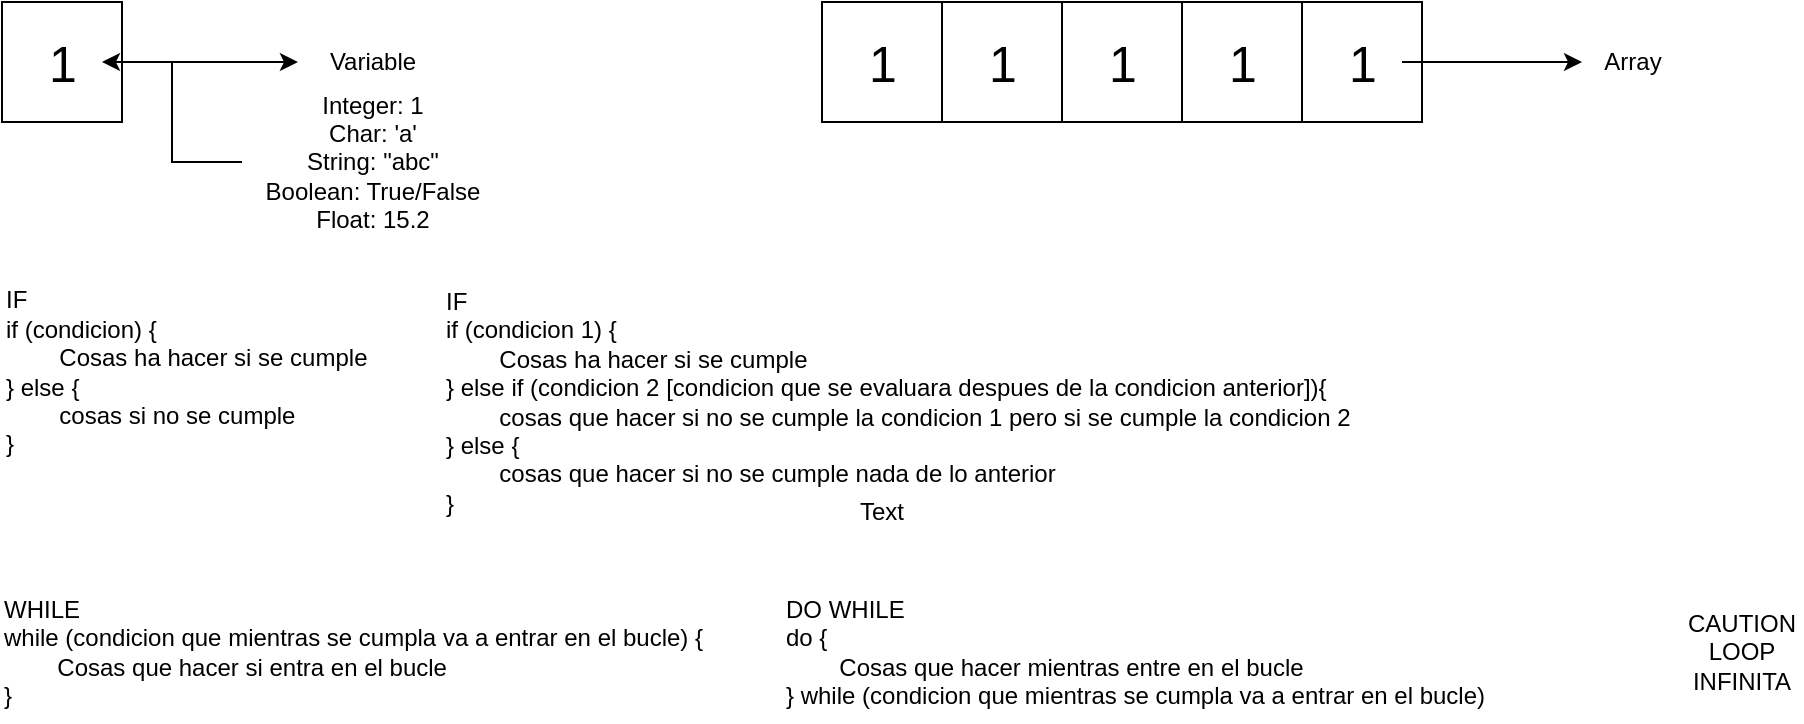 <mxfile version="21.6.5" type="github">
  <diagram name="Página-1" id="0a3YUtmiQYWcoDjbu0Vr">
    <mxGraphModel dx="2074" dy="792" grid="1" gridSize="10" guides="1" tooltips="1" connect="1" arrows="1" fold="1" page="1" pageScale="1" pageWidth="1169" pageHeight="1654" math="0" shadow="0">
      <root>
        <mxCell id="0" />
        <mxCell id="1" parent="0" />
        <mxCell id="f_2NUH9eVFy29EuLT1uS-4" style="edgeStyle=orthogonalEdgeStyle;rounded=0;orthogonalLoop=1;jettySize=auto;html=1;exitX=1;exitY=0.5;exitDx=0;exitDy=0;entryX=-0.029;entryY=0.5;entryDx=0;entryDy=0;entryPerimeter=0;" edge="1" parent="1" source="f_2NUH9eVFy29EuLT1uS-1" target="f_2NUH9eVFy29EuLT1uS-2">
          <mxGeometry relative="1" as="geometry" />
        </mxCell>
        <mxCell id="f_2NUH9eVFy29EuLT1uS-1" value="" style="rounded=0;whiteSpace=wrap;html=1;" vertex="1" parent="1">
          <mxGeometry x="40" y="40" width="60" height="60" as="geometry" />
        </mxCell>
        <mxCell id="f_2NUH9eVFy29EuLT1uS-2" value="Variable" style="text;html=1;align=center;verticalAlign=middle;resizable=0;points=[];autosize=1;strokeColor=none;fillColor=none;" vertex="1" parent="1">
          <mxGeometry x="190" y="55" width="70" height="30" as="geometry" />
        </mxCell>
        <mxCell id="f_2NUH9eVFy29EuLT1uS-5" value="1" style="text;html=1;align=center;verticalAlign=middle;resizable=0;points=[];autosize=1;strokeColor=none;fillColor=none;fontSize=25;" vertex="1" parent="1">
          <mxGeometry x="50" y="50" width="40" height="40" as="geometry" />
        </mxCell>
        <mxCell id="f_2NUH9eVFy29EuLT1uS-13" value="" style="edgeStyle=orthogonalEdgeStyle;rounded=0;orthogonalLoop=1;jettySize=auto;html=1;" edge="1" parent="1" source="f_2NUH9eVFy29EuLT1uS-6" target="f_2NUH9eVFy29EuLT1uS-5">
          <mxGeometry relative="1" as="geometry" />
        </mxCell>
        <mxCell id="f_2NUH9eVFy29EuLT1uS-6" value="&lt;div&gt;Integer: 1&lt;br&gt;&lt;/div&gt;&lt;div&gt;Char: &#39;a&#39;&lt;br&gt;&lt;/div&gt;&lt;div&gt;String: &quot;abc&quot;&lt;br&gt;&lt;/div&gt;&lt;div&gt;Boolean: True/False&lt;br&gt;&lt;/div&gt;&lt;div&gt;Float: 15.2&lt;br&gt;&lt;/div&gt;" style="text;html=1;align=center;verticalAlign=middle;resizable=0;points=[];autosize=1;strokeColor=none;fillColor=none;" vertex="1" parent="1">
          <mxGeometry x="160" y="75" width="130" height="90" as="geometry" />
        </mxCell>
        <mxCell id="f_2NUH9eVFy29EuLT1uS-7" value="&lt;div&gt;IF&lt;/div&gt;&lt;div&gt;if (condicion) {&lt;/div&gt;&lt;div&gt;&lt;span style=&quot;white-space: pre;&quot;&gt;&#x9;&lt;/span&gt;Cosas ha hacer si se cumple&lt;br&gt;&lt;/div&gt;&lt;div&gt;} else {&lt;/div&gt;&lt;div&gt;&lt;span style=&quot;white-space: pre;&quot;&gt;&#x9;&lt;/span&gt;cosas si no se cumple&lt;br&gt;&lt;/div&gt;&lt;div&gt;}&lt;br&gt;&lt;/div&gt;" style="text;html=1;align=left;verticalAlign=middle;resizable=0;points=[];autosize=1;strokeColor=none;fillColor=none;" vertex="1" parent="1">
          <mxGeometry x="40" y="175" width="210" height="100" as="geometry" />
        </mxCell>
        <mxCell id="f_2NUH9eVFy29EuLT1uS-8" value="&lt;div&gt;IF&lt;/div&gt;&lt;div&gt;if (condicion 1) {&lt;/div&gt;&lt;div&gt;&lt;span style=&quot;white-space: pre;&quot;&gt;&#x9;&lt;/span&gt;Cosas ha hacer si se cumple&lt;br&gt;&lt;/div&gt;&lt;div&gt;} else if (condicion 2 [condicion que se evaluara despues de la condicion anterior]){&lt;/div&gt;&lt;div&gt;&lt;span style=&quot;white-space: pre;&quot;&gt;&#x9;&lt;/span&gt;cosas que hacer si no se cumple la condicion 1 pero si se cumple la condicion 2&lt;br&gt;&lt;/div&gt;&lt;div&gt;} else {&lt;/div&gt;&lt;div&gt;&lt;span style=&quot;white-space: pre;&quot;&gt;&#x9;&lt;/span&gt;cosas que hacer si no se cumple nada de lo anterior&lt;br&gt;&lt;/div&gt;&lt;div&gt;}&lt;br&gt;&lt;/div&gt;" style="text;html=1;align=left;verticalAlign=middle;resizable=0;points=[];autosize=1;strokeColor=none;fillColor=none;" vertex="1" parent="1">
          <mxGeometry x="260" y="175" width="490" height="130" as="geometry" />
        </mxCell>
        <mxCell id="f_2NUH9eVFy29EuLT1uS-9" value="&lt;div&gt;WHILE&lt;/div&gt;&lt;div&gt;while (condicion que mientras se cumpla va a entrar en el bucle) {&lt;/div&gt;&lt;div&gt;&lt;span style=&quot;white-space: pre;&quot;&gt;&#x9;&lt;/span&gt;Cosas que hacer si entra en el bucle&lt;br&gt;&lt;/div&gt;&lt;div&gt;}&lt;br&gt;&lt;/div&gt;" style="text;html=1;align=left;verticalAlign=middle;resizable=0;points=[];autosize=1;strokeColor=none;fillColor=none;" vertex="1" parent="1">
          <mxGeometry x="39" y="330" width="380" height="70" as="geometry" />
        </mxCell>
        <mxCell id="f_2NUH9eVFy29EuLT1uS-10" value="&lt;div&gt;DO WHILE&lt;/div&gt;&lt;div&gt;do {&lt;/div&gt;&lt;div&gt;&lt;span style=&quot;white-space: pre;&quot;&gt;&#x9;&lt;/span&gt;Cosas que hacer mientras entre en el bucle&lt;br&gt;&lt;/div&gt;&lt;div&gt;} while (condicion que mientras se cumpla va a entrar en el bucle)&lt;br&gt;&lt;/div&gt;" style="text;html=1;align=left;verticalAlign=middle;resizable=0;points=[];autosize=1;strokeColor=none;fillColor=none;" vertex="1" parent="1">
          <mxGeometry x="430" y="330" width="380" height="70" as="geometry" />
        </mxCell>
        <mxCell id="f_2NUH9eVFy29EuLT1uS-11" value="Text" style="text;html=1;strokeColor=none;fillColor=none;align=center;verticalAlign=middle;whiteSpace=wrap;rounded=0;" vertex="1" parent="1">
          <mxGeometry x="450" y="280" width="60" height="30" as="geometry" />
        </mxCell>
        <mxCell id="f_2NUH9eVFy29EuLT1uS-12" value="CAUTION LOOP INFINITA" style="text;html=1;strokeColor=none;fillColor=none;align=center;verticalAlign=middle;whiteSpace=wrap;rounded=0;" vertex="1" parent="1">
          <mxGeometry x="880" y="350" width="60" height="30" as="geometry" />
        </mxCell>
        <mxCell id="f_2NUH9eVFy29EuLT1uS-30" value="Array" style="text;html=1;align=center;verticalAlign=middle;resizable=0;points=[];autosize=1;strokeColor=none;fillColor=none;" vertex="1" parent="1">
          <mxGeometry x="830" y="55" width="50" height="30" as="geometry" />
        </mxCell>
        <mxCell id="f_2NUH9eVFy29EuLT1uS-31" value="" style="group" vertex="1" connectable="0" parent="1">
          <mxGeometry x="450" y="40" width="300" height="60" as="geometry" />
        </mxCell>
        <mxCell id="f_2NUH9eVFy29EuLT1uS-16" value="" style="group" vertex="1" connectable="0" parent="f_2NUH9eVFy29EuLT1uS-31">
          <mxGeometry width="60" height="60" as="geometry" />
        </mxCell>
        <mxCell id="f_2NUH9eVFy29EuLT1uS-14" value="" style="rounded=0;whiteSpace=wrap;html=1;" vertex="1" parent="f_2NUH9eVFy29EuLT1uS-16">
          <mxGeometry width="60" height="60" as="geometry" />
        </mxCell>
        <mxCell id="f_2NUH9eVFy29EuLT1uS-15" value="1" style="text;html=1;align=center;verticalAlign=middle;resizable=0;points=[];autosize=1;strokeColor=none;fillColor=none;fontSize=25;" vertex="1" parent="f_2NUH9eVFy29EuLT1uS-16">
          <mxGeometry x="10" y="10" width="40" height="40" as="geometry" />
        </mxCell>
        <mxCell id="f_2NUH9eVFy29EuLT1uS-17" value="" style="group" vertex="1" connectable="0" parent="f_2NUH9eVFy29EuLT1uS-31">
          <mxGeometry x="60" width="60" height="60" as="geometry" />
        </mxCell>
        <mxCell id="f_2NUH9eVFy29EuLT1uS-18" value="" style="rounded=0;whiteSpace=wrap;html=1;" vertex="1" parent="f_2NUH9eVFy29EuLT1uS-17">
          <mxGeometry width="60" height="60" as="geometry" />
        </mxCell>
        <mxCell id="f_2NUH9eVFy29EuLT1uS-19" value="1" style="text;html=1;align=center;verticalAlign=middle;resizable=0;points=[];autosize=1;strokeColor=none;fillColor=none;fontSize=25;" vertex="1" parent="f_2NUH9eVFy29EuLT1uS-17">
          <mxGeometry x="10" y="10" width="40" height="40" as="geometry" />
        </mxCell>
        <mxCell id="f_2NUH9eVFy29EuLT1uS-21" value="" style="group" vertex="1" connectable="0" parent="f_2NUH9eVFy29EuLT1uS-31">
          <mxGeometry x="120" width="60" height="60" as="geometry" />
        </mxCell>
        <mxCell id="f_2NUH9eVFy29EuLT1uS-22" value="" style="rounded=0;whiteSpace=wrap;html=1;" vertex="1" parent="f_2NUH9eVFy29EuLT1uS-21">
          <mxGeometry width="60" height="60" as="geometry" />
        </mxCell>
        <mxCell id="f_2NUH9eVFy29EuLT1uS-23" value="1" style="text;html=1;align=center;verticalAlign=middle;resizable=0;points=[];autosize=1;strokeColor=none;fillColor=none;fontSize=25;" vertex="1" parent="f_2NUH9eVFy29EuLT1uS-21">
          <mxGeometry x="10" y="10" width="40" height="40" as="geometry" />
        </mxCell>
        <mxCell id="f_2NUH9eVFy29EuLT1uS-24" value="" style="group" vertex="1" connectable="0" parent="f_2NUH9eVFy29EuLT1uS-31">
          <mxGeometry x="180" width="60" height="60" as="geometry" />
        </mxCell>
        <mxCell id="f_2NUH9eVFy29EuLT1uS-25" value="" style="rounded=0;whiteSpace=wrap;html=1;" vertex="1" parent="f_2NUH9eVFy29EuLT1uS-24">
          <mxGeometry width="60" height="60" as="geometry" />
        </mxCell>
        <mxCell id="f_2NUH9eVFy29EuLT1uS-26" value="1" style="text;html=1;align=center;verticalAlign=middle;resizable=0;points=[];autosize=1;strokeColor=none;fillColor=none;fontSize=25;" vertex="1" parent="f_2NUH9eVFy29EuLT1uS-24">
          <mxGeometry x="10" y="10" width="40" height="40" as="geometry" />
        </mxCell>
        <mxCell id="f_2NUH9eVFy29EuLT1uS-27" value="" style="group" vertex="1" connectable="0" parent="f_2NUH9eVFy29EuLT1uS-31">
          <mxGeometry x="240" width="60" height="60" as="geometry" />
        </mxCell>
        <mxCell id="f_2NUH9eVFy29EuLT1uS-28" value="" style="rounded=0;whiteSpace=wrap;html=1;" vertex="1" parent="f_2NUH9eVFy29EuLT1uS-27">
          <mxGeometry width="60" height="60" as="geometry" />
        </mxCell>
        <mxCell id="f_2NUH9eVFy29EuLT1uS-29" value="1" style="text;html=1;align=center;verticalAlign=middle;resizable=0;points=[];autosize=1;strokeColor=none;fillColor=none;fontSize=25;" vertex="1" parent="f_2NUH9eVFy29EuLT1uS-27">
          <mxGeometry x="10" y="10" width="40" height="40" as="geometry" />
        </mxCell>
        <mxCell id="f_2NUH9eVFy29EuLT1uS-32" style="edgeStyle=orthogonalEdgeStyle;rounded=0;orthogonalLoop=1;jettySize=auto;html=1;entryX=0;entryY=0.5;entryDx=0;entryDy=0;entryPerimeter=0;" edge="1" parent="1" source="f_2NUH9eVFy29EuLT1uS-29" target="f_2NUH9eVFy29EuLT1uS-30">
          <mxGeometry relative="1" as="geometry" />
        </mxCell>
      </root>
    </mxGraphModel>
  </diagram>
</mxfile>
